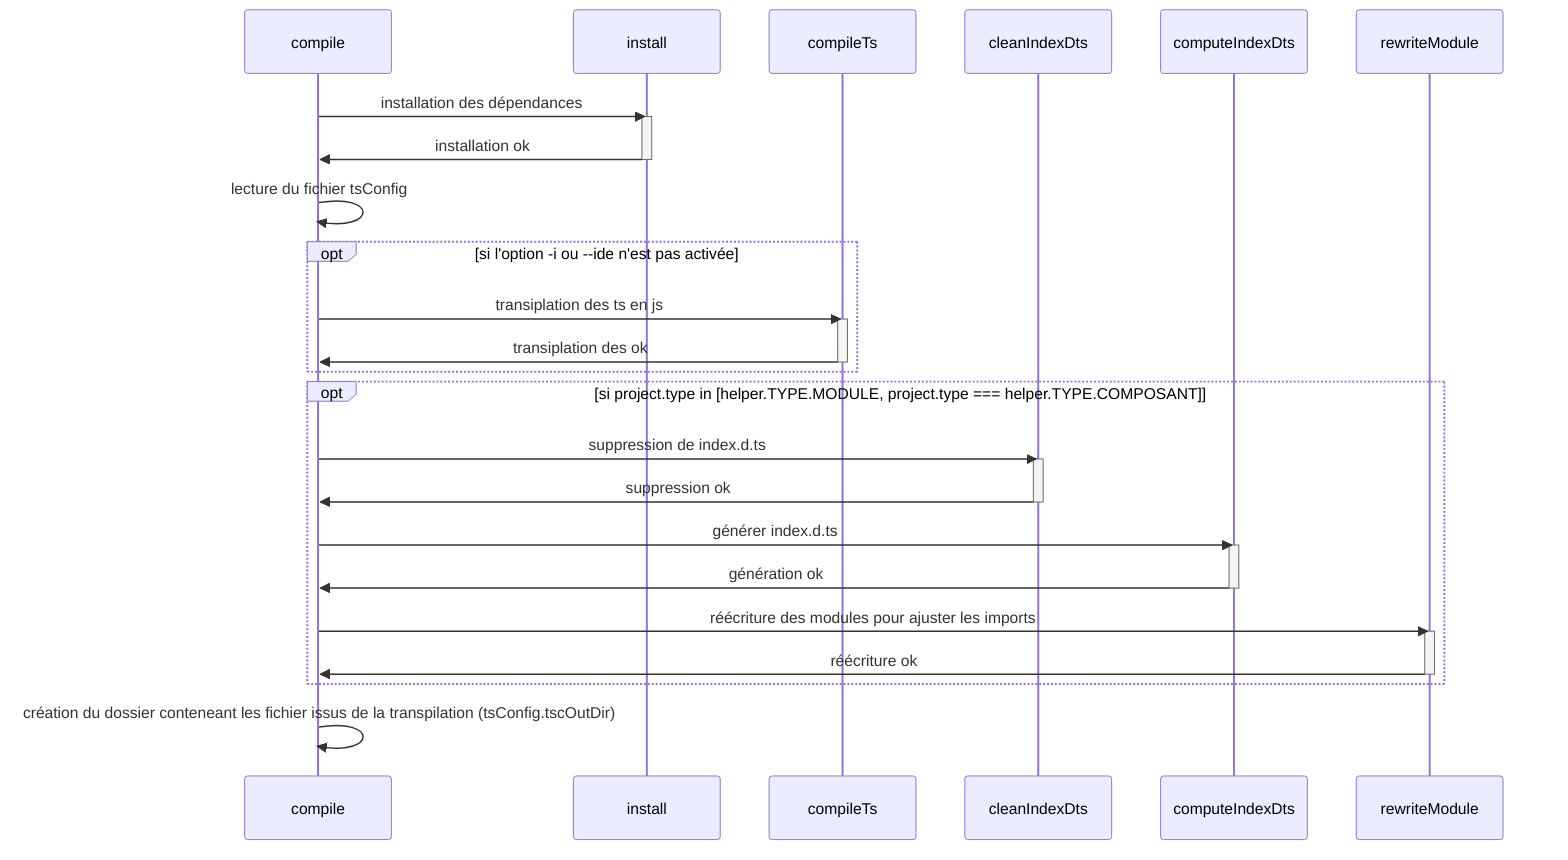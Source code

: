 sequenceDiagram
    compile ->> install: installation des dépendances
    activate  install
    install->>compile: installation ok
    deactivate  install
    compile ->>compile: lecture du fichier tsConfig
    opt si l'option -i ou --ide n'est pas activée
        compile->>compileTs: transiplation des ts en js
        activate  compileTs
        compileTs->>compile: transiplation des ok
        deactivate  compileTs
    end
    opt si project.type in [helper.TYPE.MODULE, project.type === helper.TYPE.COMPOSANT]
        compile->>cleanIndexDts: suppression de index.d.ts
        activate cleanIndexDts
        cleanIndexDts->>compile: suppression ok
        deactivate cleanIndexDts
        compile->>computeIndexDts: générer index.d.ts
        activate computeIndexDts
        computeIndexDts->>compile: génération ok
        deactivate computeIndexDts

        compile->>rewriteModule: réécriture des modules pour ajuster les imports
        activate rewriteModule
        rewriteModule->>compile: réécriture ok
        deactivate rewriteModule
    end
    compile->>compile : création du dossier conteneant les fichier issus de la transpilation (tsConfig.tscOutDir)